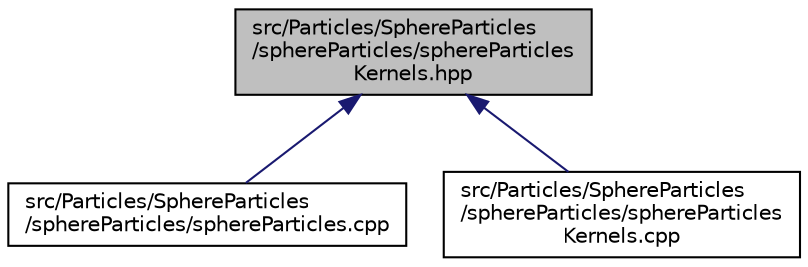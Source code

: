 digraph "src/Particles/SphereParticles/sphereParticles/sphereParticlesKernels.hpp"
{
 // LATEX_PDF_SIZE
  edge [fontname="Helvetica",fontsize="10",labelfontname="Helvetica",labelfontsize="10"];
  node [fontname="Helvetica",fontsize="10",shape=record];
  Node1 [label="src/Particles/SphereParticles\l/sphereParticles/sphereParticles\lKernels.hpp",height=0.2,width=0.4,color="black", fillcolor="grey75", style="filled", fontcolor="black",tooltip=" "];
  Node1 -> Node2 [dir="back",color="midnightblue",fontsize="10",style="solid",fontname="Helvetica"];
  Node2 [label="src/Particles/SphereParticles\l/sphereParticles/sphereParticles.cpp",height=0.2,width=0.4,color="black", fillcolor="white", style="filled",URL="$sphereParticles_8cpp.html",tooltip=" "];
  Node1 -> Node3 [dir="back",color="midnightblue",fontsize="10",style="solid",fontname="Helvetica"];
  Node3 [label="src/Particles/SphereParticles\l/sphereParticles/sphereParticles\lKernels.cpp",height=0.2,width=0.4,color="black", fillcolor="white", style="filled",URL="$sphereParticlesKernels_8cpp.html",tooltip=" "];
}

